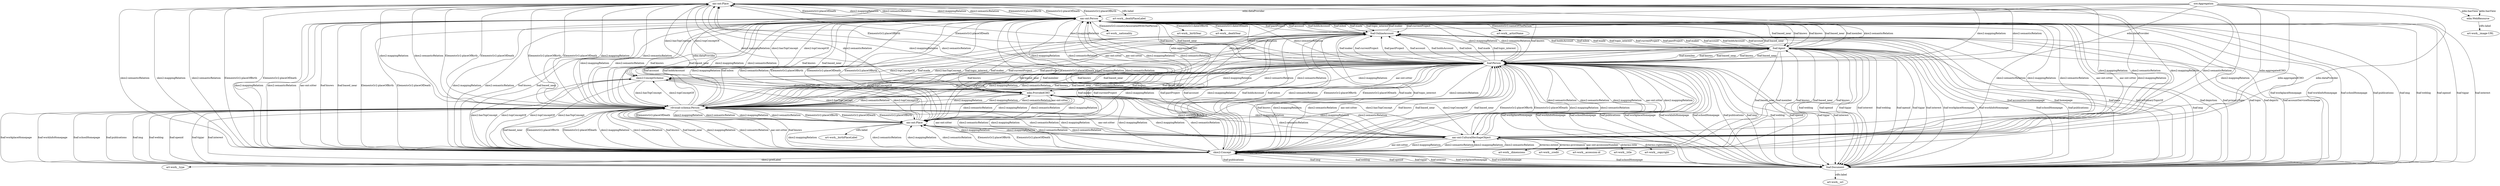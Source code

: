 digraph {
  "art-work__deathPlaceLabel" [type=attribute_name,label="art-work__deathPlaceLabel"]
  "aac-ont:Place2" [type=class_uri,label="aac-ont:Place"]
  "art-work__nationality" [type=attribute_name,label="art-work__nationality"]
  "aac-ont:Person1" [type=class_uri,label="aac-ont:Person"]
  "art-work__image-URL" [type=attribute_name,label="art-work__image-URL"]
  "edm:WebResource1" [type=class_uri,label="edm:WebResource"]
  "art-work__credit" [type=attribute_name,label="art-work__credit"]
  "aac-ont:CulturalHeritageObject1" [type=class_uri,label="aac-ont:CulturalHeritageObject"]
  "art-work__accession-id" [type=attribute_name,label="art-work__accession-id"]
  "art-work__copyright" [type=attribute_name,label="art-work__copyright"]
  "art-work__dimensions" [type=attribute_name,label="art-work__dimensions"]
  "art-work__type" [type=attribute_name,label="art-work__type"]
  "skos2:Concept1" [type=class_uri,label="skos2:Concept"]
  "art-work__birthYear" [type=attribute_name,label="art-work__birthYear"]
  "art-work__deathYear" [type=attribute_name,label="art-work__deathYear"]
  "art-work__url" [type=attribute_name,label="art-work__url"]
  "foaf:Document1" [type=class_uri,label="foaf:Document"]
  "art-work__artistName" [type=attribute_name,label="art-work__artistName"]
  "art-work__title" [type=attribute_name,label="art-work__title"]
  "art-work__birthPlaceLabel" [type=attribute_name,label="art-work__birthPlaceLabel"]
  "aac-ont:Place1" [type=class_uri,label="aac-ont:Place"]
  "rdvocab-schema:Person" [type=class_uri,label="rdvocab-schema:Person"]
  "edm:ProvidedCHO" [type=class_uri,label="edm:ProvidedCHO"]
  "ore:Aggregation" [type=class_uri,label="ore:Aggregation"]
  "skos2:ConceptScheme" [type=class_uri,label="skos2:ConceptScheme"]
  "foaf:Person" [type=class_uri,label="foaf:Person"]
  "foaf:Agent" [type=class_uri,label="foaf:Agent"]
  "foaf:OnlineAccount" [type=class_uri,label="foaf:OnlineAccount"]
  "aac-ont:Place2" -> "art-work__deathPlaceLabel" [label="rdfs:label",type=st_property_uri]
  "aac-ont:Person1" -> "art-work__nationality" [label="ElementsGr2:countryAssociatedWithThePerson",type=st_property_uri]
  "edm:WebResource1" -> "art-work__image-URL" [label="rdfs:label",type=st_property_uri]
  "aac-ont:CulturalHeritageObject1" -> "art-work__credit" [label="dcterms:provenance",type=st_property_uri]
  "aac-ont:CulturalHeritageObject1" -> "art-work__accession-id" [label="aac-ont:accessionNumber",type=st_property_uri]
  "aac-ont:CulturalHeritageObject1" -> "art-work__copyright" [label="dcterms:rightsHolder",type=st_property_uri]
  "aac-ont:CulturalHeritageObject1" -> "art-work__dimensions" [label="dcterms:extent",type=st_property_uri]
  "skos2:Concept1" -> "art-work__type" [label="skos2:prefLabel",type=st_property_uri]
  "aac-ont:Person1" -> "art-work__birthYear" [label="ElementsGr2:dateOfBirth",type=st_property_uri]
  "aac-ont:Person1" -> "art-work__deathYear" [label="ElementsGr2:dateOfDeath",type=st_property_uri]
  "foaf:Document1" -> "art-work__url" [label="rdfs:label",type=st_property_uri]
  "aac-ont:Person1" -> "art-work__artistName" [label="ElementsGr2:nameOfThePerson",type=st_property_uri]
  "aac-ont:CulturalHeritageObject1" -> "art-work__title" [label="dcterms:title",type=st_property_uri]
  "aac-ont:Place1" -> "art-work__birthPlaceLabel" [label="rdfs:label",type=st_property_uri]
  "aac-ont:Person1" -> "aac-ont:Place2" [label="ElementsGr2:placeOfBirth",type=direct_property_uri,weight=1]
  "aac-ont:Person1" -> "aac-ont:Place1" [label="ElementsGr2:placeOfBirth",type=direct_property_uri,weight=1]
  "aac-ont:Person1" -> "aac-ont:Place2" [label="ElementsGr2:placeOfDeath",type=direct_property_uri,weight=1]
  "aac-ont:Person1" -> "aac-ont:Place1" [label="ElementsGr2:placeOfDeath",type=direct_property_uri,weight=1]
  "rdvocab-schema:Person" -> "aac-ont:Place2" [label="ElementsGr2:placeOfBirth",type=direct_property_uri,weight=1]
  "rdvocab-schema:Person" -> "aac-ont:Place1" [label="ElementsGr2:placeOfBirth",type=direct_property_uri,weight=1]
  "rdvocab-schema:Person" -> "aac-ont:Place2" [label="ElementsGr2:placeOfDeath",type=direct_property_uri,weight=1]
  "rdvocab-schema:Person" -> "aac-ont:Place1" [label="ElementsGr2:placeOfDeath",type=direct_property_uri,weight=1]
  "aac-ont:CulturalHeritageObject1" -> "aac-ont:Person1" [label="aac-ont:sitter",type=direct_property_uri,weight=1]
  "edm:ProvidedCHO" -> "aac-ont:Person1" [label="aac-ont:sitter",type=direct_property_uri,weight=1]
  "ore:Aggregation" -> "edm:WebResource1" [label="edm:hasView",type=direct_property_uri,weight=1]
  "skos2:Concept1" -> "skos2:Concept1" [label="skos2:mappingRelation",type=direct_property_uri,weight=1]
  "skos2:Concept1" -> "skos2:Concept1" [label="skos2:semanticRelation",type=direct_property_uri,weight=1]
  "skos2:Concept1" -> "skos2:ConceptScheme" [label="skos2:topConceptOf",type=direct_property_uri,weight=1]
  "skos2:ConceptScheme" -> "skos2:Concept1" [label="skos2:hasTopConcept",type=direct_property_uri,weight=1]
  "foaf:Person" -> "foaf:Document1" [label="foaf:workplaceHomepage",type=direct_property_uri,weight=1]
  "foaf:Person" -> "foaf:Document1" [label="foaf:workInfoHomepage",type=direct_property_uri,weight=1]
  "foaf:Person" -> "foaf:Document1" [label="foaf:schoolHomepage",type=direct_property_uri,weight=1]
  "foaf:Person" -> "foaf:Document1" [label="foaf:publications",type=direct_property_uri,weight=1]
  "foaf:Agent" -> "foaf:Document1" [label="foaf:weblog",type=direct_property_uri,weight=1]
  "foaf:Agent" -> "foaf:Document1" [label="foaf:openid",type=direct_property_uri,weight=1]
  "foaf:Agent" -> "foaf:Document1" [label="foaf:tipjar",type=direct_property_uri,weight=1]
  "foaf:Agent" -> "foaf:Document1" [label="foaf:interest",type=direct_property_uri,weight=1]
  "foaf:OnlineAccount" -> "foaf:Document1" [label="foaf:accountServiceHomepage",type=direct_property_uri,weight=1]
  "ore:Aggregation" -> "edm:ProvidedCHO" [label="edm:aggregatedCHO",type=direct_property_uri,weight=1]
  "foaf:Person" -> "foaf:Person" [label="foaf:knows",type=direct_property_uri,weight=1]
  "foaf:Agent" -> "foaf:OnlineAccount" [label="foaf:account",type=direct_property_uri,weight=1]
  "foaf:Agent" -> "foaf:OnlineAccount" [label="foaf:holdsAccount",type=direct_property_uri,weight=1]
  "aac-ont:Place2" -> "aac-ont:Person1" [label="skos2:mappingRelation",type=inherited,weight=4]
  "aac-ont:Place1" -> "aac-ont:Person1" [label="skos2:mappingRelation",type=inherited,weight=4]
  "aac-ont:Place2" -> "aac-ont:Person1" [label="skos2:semanticRelation",type=inherited,weight=4]
  "aac-ont:Place1" -> "aac-ont:Person1" [label="skos2:semanticRelation",type=inherited,weight=4]
  "aac-ont:Place2" -> "aac-ont:CulturalHeritageObject1" [label="skos2:mappingRelation",type=inherited,weight=4]
  "aac-ont:Place1" -> "aac-ont:CulturalHeritageObject1" [label="skos2:mappingRelation",type=inherited,weight=4]
  "aac-ont:Place2" -> "aac-ont:CulturalHeritageObject1" [label="skos2:semanticRelation",type=inherited,weight=4]
  "aac-ont:Place1" -> "aac-ont:CulturalHeritageObject1" [label="skos2:semanticRelation",type=inherited,weight=4]
  "aac-ont:Place2" -> "skos2:Concept1" [label="skos2:mappingRelation",type=inherited,weight=4]
  "aac-ont:Place1" -> "skos2:Concept1" [label="skos2:mappingRelation",type=inherited,weight=4]
  "aac-ont:Place2" -> "skos2:Concept1" [label="skos2:semanticRelation",type=inherited,weight=4]
  "aac-ont:Place1" -> "skos2:Concept1" [label="skos2:semanticRelation",type=inherited,weight=4]
  "aac-ont:Place2" -> "rdvocab-schema:Person" [label="skos2:mappingRelation",type=inherited,weight=4]
  "aac-ont:Place1" -> "rdvocab-schema:Person" [label="skos2:mappingRelation",type=inherited,weight=4]
  "aac-ont:Place2" -> "rdvocab-schema:Person" [label="skos2:semanticRelation",type=inherited,weight=4]
  "aac-ont:Place1" -> "rdvocab-schema:Person" [label="skos2:semanticRelation",type=inherited,weight=4]
  "aac-ont:Place2" -> "edm:ProvidedCHO" [label="skos2:mappingRelation",type=inherited,weight=4]
  "aac-ont:Place1" -> "edm:ProvidedCHO" [label="skos2:mappingRelation",type=inherited,weight=4]
  "aac-ont:Place2" -> "edm:ProvidedCHO" [label="skos2:semanticRelation",type=inherited,weight=4]
  "aac-ont:Place1" -> "edm:ProvidedCHO" [label="skos2:semanticRelation",type=inherited,weight=4]
  "aac-ont:Place2" -> "skos2:ConceptScheme" [label="skos2:topConceptOf",type=inherited,weight=4]
  "aac-ont:Place1" -> "skos2:ConceptScheme" [label="skos2:topConceptOf",type=inherited,weight=4]
  "aac-ont:Place2" -> "foaf:Person" [label="skos2:mappingRelation",type=inherited,weight=4]
  "aac-ont:Place1" -> "foaf:Person" [label="skos2:mappingRelation",type=inherited,weight=4]
  "aac-ont:Place2" -> "foaf:Person" [label="skos2:semanticRelation",type=inherited,weight=4]
  "aac-ont:Place1" -> "foaf:Person" [label="skos2:semanticRelation",type=inherited,weight=4]
  "aac-ont:Person1" -> "aac-ont:Place2" [label="ElementsGr2:placeOfBirth",type=inherited,weight=4]
  "aac-ont:Person1" -> "aac-ont:Place1" [label="ElementsGr2:placeOfBirth",type=inherited,weight=4]
  "aac-ont:Person1" -> "aac-ont:Place2" [label="ElementsGr2:placeOfDeath",type=inherited,weight=4]
  "aac-ont:Person1" -> "aac-ont:Place1" [label="ElementsGr2:placeOfDeath",type=inherited,weight=4]
  "aac-ont:Person1" -> "aac-ont:Place2" [label="skos2:mappingRelation",type=inherited,weight=4]
  "aac-ont:Person1" -> "aac-ont:Place1" [label="skos2:mappingRelation",type=inherited,weight=4]
  "aac-ont:Person1" -> "aac-ont:Place2" [label="skos2:semanticRelation",type=inherited,weight=4]
  "aac-ont:Person1" -> "aac-ont:Place1" [label="skos2:semanticRelation",type=inherited,weight=4]
  "aac-ont:Person1" -> "aac-ont:CulturalHeritageObject1" [label="skos2:mappingRelation",type=inherited,weight=4]
  "aac-ont:Person1" -> "aac-ont:CulturalHeritageObject1" [label="skos2:semanticRelation",type=inherited,weight=4]
  "aac-ont:Person1" -> "skos2:Concept1" [label="ElementsGr2:placeOfBirth",type=inherited,weight=4]
  "aac-ont:Person1" -> "skos2:Concept1" [label="ElementsGr2:placeOfDeath",type=inherited,weight=4]
  "aac-ont:Person1" -> "skos2:Concept1" [label="skos2:mappingRelation",type=inherited,weight=4]
  "aac-ont:Person1" -> "skos2:Concept1" [label="skos2:semanticRelation",type=inherited,weight=4]
  "aac-ont:Person1" -> "skos2:Concept1" [label="foaf:knows",type=inherited,weight=4]
  "aac-ont:Person1" -> "skos2:Concept1" [label="foaf:based_near",type=inherited,weight=4]
  "aac-ont:Person1" -> "foaf:Document1" [label="foaf:workplaceHomepage",type=inherited,weight=4]
  "aac-ont:Person1" -> "foaf:Document1" [label="foaf:workInfoHomepage",type=inherited,weight=4]
  "aac-ont:Person1" -> "foaf:Document1" [label="foaf:schoolHomepage",type=inherited,weight=4]
  "aac-ont:Person1" -> "foaf:Document1" [label="foaf:publications",type=inherited,weight=4]
  "aac-ont:Person1" -> "foaf:Document1" [label="foaf:img",type=inherited,weight=4]
  "aac-ont:Person1" -> "foaf:Document1" [label="foaf:weblog",type=inherited,weight=4]
  "aac-ont:Person1" -> "foaf:Document1" [label="foaf:openid",type=inherited,weight=4]
  "aac-ont:Person1" -> "foaf:Document1" [label="foaf:tipjar",type=inherited,weight=4]
  "aac-ont:Person1" -> "foaf:Document1" [label="foaf:interest",type=inherited,weight=4]
  "aac-ont:Person1" -> "rdvocab-schema:Person" [label="skos2:mappingRelation",type=inherited,weight=4]
  "aac-ont:Person1" -> "rdvocab-schema:Person" [label="skos2:semanticRelation",type=inherited,weight=4]
  "aac-ont:Person1" -> "rdvocab-schema:Person" [label="foaf:knows",type=inherited,weight=4]
  "aac-ont:Person1" -> "rdvocab-schema:Person" [label="foaf:based_near",type=inherited,weight=4]
  "aac-ont:Person1" -> "edm:ProvidedCHO" [label="skos2:mappingRelation",type=inherited,weight=4]
  "aac-ont:Person1" -> "edm:ProvidedCHO" [label="skos2:semanticRelation",type=inherited,weight=4]
  "aac-ont:Person1" -> "skos2:ConceptScheme" [label="skos2:topConceptOf",type=inherited,weight=4]
  "aac-ont:Person1" -> "foaf:Person" [label="skos2:mappingRelation",type=inherited,weight=4]
  "aac-ont:Person1" -> "foaf:Person" [label="skos2:semanticRelation",type=inherited,weight=4]
  "aac-ont:Person1" -> "foaf:Person" [label="foaf:knows",type=inherited,weight=4]
  "aac-ont:Person1" -> "foaf:Person" [label="foaf:based_near",type=inherited,weight=4]
  "aac-ont:Person1" -> "foaf:Agent" [label="foaf:knows",type=inherited,weight=4]
  "aac-ont:Person1" -> "foaf:Agent" [label="foaf:based_near",type=inherited,weight=4]
  "aac-ont:Person1" -> "foaf:OnlineAccount" [label="foaf:currentProject",type=inherited,weight=4]
  "aac-ont:Person1" -> "foaf:OnlineAccount" [label="foaf:pastProject",type=inherited,weight=4]
  "aac-ont:Person1" -> "foaf:OnlineAccount" [label="foaf:account",type=inherited,weight=4]
  "aac-ont:Person1" -> "foaf:OnlineAccount" [label="foaf:holdsAccount",type=inherited,weight=4]
  "aac-ont:Person1" -> "foaf:OnlineAccount" [label="foaf:mbox",type=inherited,weight=4]
  "aac-ont:Person1" -> "foaf:OnlineAccount" [label="foaf:made",type=inherited,weight=4]
  "aac-ont:Person1" -> "foaf:OnlineAccount" [label="foaf:topic_interest",type=inherited,weight=4]
  "aac-ont:CulturalHeritageObject1" -> "aac-ont:Place2" [label="skos2:mappingRelation",type=inherited,weight=4]
  "aac-ont:CulturalHeritageObject1" -> "aac-ont:Place1" [label="skos2:mappingRelation",type=inherited,weight=4]
  "aac-ont:CulturalHeritageObject1" -> "aac-ont:Place2" [label="skos2:semanticRelation",type=inherited,weight=4]
  "aac-ont:CulturalHeritageObject1" -> "aac-ont:Place1" [label="skos2:semanticRelation",type=inherited,weight=4]
  "aac-ont:CulturalHeritageObject1" -> "aac-ont:Person1" [label="aac-ont:sitter",type=inherited,weight=4]
  "aac-ont:CulturalHeritageObject1" -> "aac-ont:Person1" [label="skos2:mappingRelation",type=inherited,weight=4]
  "aac-ont:CulturalHeritageObject1" -> "aac-ont:Person1" [label="skos2:semanticRelation",type=inherited,weight=4]
  "aac-ont:CulturalHeritageObject1" -> "skos2:Concept1" [label="aac-ont:sitter",type=inherited,weight=4]
  "aac-ont:CulturalHeritageObject1" -> "skos2:Concept1" [label="skos2:mappingRelation",type=inherited,weight=4]
  "aac-ont:CulturalHeritageObject1" -> "skos2:Concept1" [label="skos2:semanticRelation",type=inherited,weight=4]
  "aac-ont:CulturalHeritageObject1" -> "rdvocab-schema:Person" [label="aac-ont:sitter",type=inherited,weight=4]
  "aac-ont:CulturalHeritageObject1" -> "rdvocab-schema:Person" [label="skos2:mappingRelation",type=inherited,weight=4]
  "aac-ont:CulturalHeritageObject1" -> "rdvocab-schema:Person" [label="skos2:semanticRelation",type=inherited,weight=4]
  "aac-ont:CulturalHeritageObject1" -> "edm:ProvidedCHO" [label="skos2:mappingRelation",type=inherited,weight=4]
  "aac-ont:CulturalHeritageObject1" -> "edm:ProvidedCHO" [label="skos2:semanticRelation",type=inherited,weight=4]
  "aac-ont:CulturalHeritageObject1" -> "skos2:ConceptScheme" [label="skos2:topConceptOf",type=inherited,weight=4]
  "aac-ont:CulturalHeritageObject1" -> "foaf:Person" [label="aac-ont:sitter",type=inherited,weight=4]
  "aac-ont:CulturalHeritageObject1" -> "foaf:Person" [label="skos2:mappingRelation",type=inherited,weight=4]
  "aac-ont:CulturalHeritageObject1" -> "foaf:Person" [label="skos2:semanticRelation",type=inherited,weight=4]
  "skos2:Concept1" -> "aac-ont:Place2" [label="skos2:mappingRelation",type=inherited,weight=4]
  "skos2:Concept1" -> "aac-ont:Place1" [label="skos2:mappingRelation",type=inherited,weight=4]
  "skos2:Concept1" -> "aac-ont:Place2" [label="skos2:semanticRelation",type=inherited,weight=4]
  "skos2:Concept1" -> "aac-ont:Place1" [label="skos2:semanticRelation",type=inherited,weight=4]
  "skos2:Concept1" -> "aac-ont:Place2" [label="ElementsGr2:placeOfBirth",type=inherited,weight=4]
  "skos2:Concept1" -> "aac-ont:Place1" [label="ElementsGr2:placeOfBirth",type=inherited,weight=4]
  "skos2:Concept1" -> "aac-ont:Place2" [label="ElementsGr2:placeOfDeath",type=inherited,weight=4]
  "skos2:Concept1" -> "aac-ont:Place1" [label="ElementsGr2:placeOfDeath",type=inherited,weight=4]
  "skos2:Concept1" -> "aac-ont:Person1" [label="skos2:mappingRelation",type=inherited,weight=4]
  "skos2:Concept1" -> "aac-ont:Person1" [label="skos2:semanticRelation",type=inherited,weight=4]
  "skos2:Concept1" -> "aac-ont:Person1" [label="aac-ont:sitter",type=inherited,weight=4]
  "skos2:Concept1" -> "aac-ont:Person1" [label="foaf:knows",type=inherited,weight=4]
  "skos2:Concept1" -> "aac-ont:Person1" [label="foaf:based_near",type=inherited,weight=4]
  "skos2:Concept1" -> "aac-ont:CulturalHeritageObject1" [label="skos2:mappingRelation",type=inherited,weight=4]
  "skos2:Concept1" -> "aac-ont:CulturalHeritageObject1" [label="skos2:semanticRelation",type=inherited,weight=4]
  "skos2:Concept1" -> "foaf:Document1" [label="foaf:workplaceHomepage",type=inherited,weight=4]
  "skos2:Concept1" -> "foaf:Document1" [label="foaf:workInfoHomepage",type=inherited,weight=4]
  "skos2:Concept1" -> "foaf:Document1" [label="foaf:schoolHomepage",type=inherited,weight=4]
  "skos2:Concept1" -> "foaf:Document1" [label="foaf:publications",type=inherited,weight=4]
  "skos2:Concept1" -> "foaf:Document1" [label="foaf:img",type=inherited,weight=4]
  "skos2:Concept1" -> "foaf:Document1" [label="foaf:weblog",type=inherited,weight=4]
  "skos2:Concept1" -> "foaf:Document1" [label="foaf:openid",type=inherited,weight=4]
  "skos2:Concept1" -> "foaf:Document1" [label="foaf:tipjar",type=inherited,weight=4]
  "skos2:Concept1" -> "foaf:Document1" [label="foaf:interest",type=inherited,weight=4]
  "skos2:Concept1" -> "rdvocab-schema:Person" [label="skos2:mappingRelation",type=inherited,weight=4]
  "skos2:Concept1" -> "rdvocab-schema:Person" [label="skos2:semanticRelation",type=inherited,weight=4]
  "skos2:Concept1" -> "rdvocab-schema:Person" [label="aac-ont:sitter",type=inherited,weight=4]
  "skos2:Concept1" -> "rdvocab-schema:Person" [label="foaf:knows",type=inherited,weight=4]
  "skos2:Concept1" -> "rdvocab-schema:Person" [label="foaf:based_near",type=inherited,weight=4]
  "skos2:Concept1" -> "edm:ProvidedCHO" [label="skos2:mappingRelation",type=inherited,weight=4]
  "skos2:Concept1" -> "edm:ProvidedCHO" [label="skos2:semanticRelation",type=inherited,weight=4]
  "skos2:Concept1" -> "skos2:ConceptScheme" [label="skos2:topConceptOf",type=inherited,weight=4]
  "skos2:Concept1" -> "foaf:Person" [label="skos2:mappingRelation",type=inherited,weight=4]
  "skos2:Concept1" -> "foaf:Person" [label="skos2:semanticRelation",type=inherited,weight=4]
  "skos2:Concept1" -> "foaf:Person" [label="aac-ont:sitter",type=inherited,weight=4]
  "skos2:Concept1" -> "foaf:Person" [label="foaf:knows",type=inherited,weight=4]
  "skos2:Concept1" -> "foaf:Person" [label="foaf:based_near",type=inherited,weight=4]
  "skos2:Concept1" -> "foaf:Agent" [label="foaf:knows",type=inherited,weight=4]
  "skos2:Concept1" -> "foaf:Agent" [label="foaf:based_near",type=inherited,weight=4]
  "skos2:Concept1" -> "foaf:OnlineAccount" [label="foaf:currentProject",type=inherited,weight=4]
  "skos2:Concept1" -> "foaf:OnlineAccount" [label="foaf:pastProject",type=inherited,weight=4]
  "skos2:Concept1" -> "foaf:OnlineAccount" [label="foaf:account",type=inherited,weight=4]
  "skos2:Concept1" -> "foaf:OnlineAccount" [label="foaf:holdsAccount",type=inherited,weight=4]
  "skos2:Concept1" -> "foaf:OnlineAccount" [label="foaf:mbox",type=inherited,weight=4]
  "skos2:Concept1" -> "foaf:OnlineAccount" [label="foaf:made",type=inherited,weight=4]
  "skos2:Concept1" -> "foaf:OnlineAccount" [label="foaf:topic_interest",type=inherited,weight=4]
  "foaf:Document1" -> "foaf:OnlineAccount" [label="foaf:primaryTopic",type=inherited,weight=4]
  "foaf:Document1" -> "foaf:OnlineAccount" [label="foaf:topic",type=inherited,weight=4]
  "foaf:Document1" -> "foaf:OnlineAccount" [label="foaf:depicts",type=inherited,weight=4]
  "rdvocab-schema:Person" -> "aac-ont:Place2" [label="ElementsGr2:placeOfBirth",type=inherited,weight=4]
  "rdvocab-schema:Person" -> "aac-ont:Place1" [label="ElementsGr2:placeOfBirth",type=inherited,weight=4]
  "rdvocab-schema:Person" -> "aac-ont:Place2" [label="ElementsGr2:placeOfDeath",type=inherited,weight=4]
  "rdvocab-schema:Person" -> "aac-ont:Place1" [label="ElementsGr2:placeOfDeath",type=inherited,weight=4]
  "rdvocab-schema:Person" -> "aac-ont:Place2" [label="skos2:mappingRelation",type=inherited,weight=4]
  "rdvocab-schema:Person" -> "aac-ont:Place1" [label="skos2:mappingRelation",type=inherited,weight=4]
  "rdvocab-schema:Person" -> "aac-ont:Place2" [label="skos2:semanticRelation",type=inherited,weight=4]
  "rdvocab-schema:Person" -> "aac-ont:Place1" [label="skos2:semanticRelation",type=inherited,weight=4]
  "rdvocab-schema:Person" -> "aac-ont:Person1" [label="skos2:mappingRelation",type=inherited,weight=4]
  "rdvocab-schema:Person" -> "aac-ont:Person1" [label="skos2:semanticRelation",type=inherited,weight=4]
  "rdvocab-schema:Person" -> "aac-ont:Person1" [label="foaf:knows",type=inherited,weight=4]
  "rdvocab-schema:Person" -> "aac-ont:Person1" [label="foaf:based_near",type=inherited,weight=4]
  "rdvocab-schema:Person" -> "aac-ont:CulturalHeritageObject1" [label="skos2:mappingRelation",type=inherited,weight=4]
  "rdvocab-schema:Person" -> "aac-ont:CulturalHeritageObject1" [label="skos2:semanticRelation",type=inherited,weight=4]
  "rdvocab-schema:Person" -> "skos2:Concept1" [label="ElementsGr2:placeOfBirth",type=inherited,weight=4]
  "rdvocab-schema:Person" -> "skos2:Concept1" [label="ElementsGr2:placeOfDeath",type=inherited,weight=4]
  "rdvocab-schema:Person" -> "skos2:Concept1" [label="skos2:mappingRelation",type=inherited,weight=4]
  "rdvocab-schema:Person" -> "skos2:Concept1" [label="skos2:semanticRelation",type=inherited,weight=4]
  "rdvocab-schema:Person" -> "skos2:Concept1" [label="foaf:knows",type=inherited,weight=4]
  "rdvocab-schema:Person" -> "skos2:Concept1" [label="foaf:based_near",type=inherited,weight=4]
  "rdvocab-schema:Person" -> "foaf:Document1" [label="foaf:workplaceHomepage",type=inherited,weight=4]
  "rdvocab-schema:Person" -> "foaf:Document1" [label="foaf:workInfoHomepage",type=inherited,weight=4]
  "rdvocab-schema:Person" -> "foaf:Document1" [label="foaf:schoolHomepage",type=inherited,weight=4]
  "rdvocab-schema:Person" -> "foaf:Document1" [label="foaf:publications",type=inherited,weight=4]
  "rdvocab-schema:Person" -> "foaf:Document1" [label="foaf:img",type=inherited,weight=4]
  "rdvocab-schema:Person" -> "foaf:Document1" [label="foaf:weblog",type=inherited,weight=4]
  "rdvocab-schema:Person" -> "foaf:Document1" [label="foaf:openid",type=inherited,weight=4]
  "rdvocab-schema:Person" -> "foaf:Document1" [label="foaf:tipjar",type=inherited,weight=4]
  "rdvocab-schema:Person" -> "foaf:Document1" [label="foaf:interest",type=inherited,weight=4]
  "rdvocab-schema:Person" -> "edm:ProvidedCHO" [label="skos2:mappingRelation",type=inherited,weight=4]
  "rdvocab-schema:Person" -> "edm:ProvidedCHO" [label="skos2:semanticRelation",type=inherited,weight=4]
  "rdvocab-schema:Person" -> "skos2:ConceptScheme" [label="skos2:topConceptOf",type=inherited,weight=4]
  "rdvocab-schema:Person" -> "foaf:Person" [label="skos2:mappingRelation",type=inherited,weight=4]
  "rdvocab-schema:Person" -> "foaf:Person" [label="skos2:semanticRelation",type=inherited,weight=4]
  "rdvocab-schema:Person" -> "foaf:Person" [label="foaf:knows",type=inherited,weight=4]
  "rdvocab-schema:Person" -> "foaf:Person" [label="foaf:based_near",type=inherited,weight=4]
  "rdvocab-schema:Person" -> "foaf:Agent" [label="foaf:knows",type=inherited,weight=4]
  "rdvocab-schema:Person" -> "foaf:Agent" [label="foaf:based_near",type=inherited,weight=4]
  "rdvocab-schema:Person" -> "foaf:OnlineAccount" [label="foaf:currentProject",type=inherited,weight=4]
  "rdvocab-schema:Person" -> "foaf:OnlineAccount" [label="foaf:pastProject",type=inherited,weight=4]
  "rdvocab-schema:Person" -> "foaf:OnlineAccount" [label="foaf:account",type=inherited,weight=4]
  "rdvocab-schema:Person" -> "foaf:OnlineAccount" [label="foaf:holdsAccount",type=inherited,weight=4]
  "rdvocab-schema:Person" -> "foaf:OnlineAccount" [label="foaf:mbox",type=inherited,weight=4]
  "rdvocab-schema:Person" -> "foaf:OnlineAccount" [label="foaf:made",type=inherited,weight=4]
  "rdvocab-schema:Person" -> "foaf:OnlineAccount" [label="foaf:topic_interest",type=inherited,weight=4]
  "edm:ProvidedCHO" -> "aac-ont:Place2" [label="skos2:mappingRelation",type=inherited,weight=4]
  "edm:ProvidedCHO" -> "aac-ont:Place1" [label="skos2:mappingRelation",type=inherited,weight=4]
  "edm:ProvidedCHO" -> "aac-ont:Place2" [label="skos2:semanticRelation",type=inherited,weight=4]
  "edm:ProvidedCHO" -> "aac-ont:Place1" [label="skos2:semanticRelation",type=inherited,weight=4]
  "edm:ProvidedCHO" -> "aac-ont:Person1" [label="aac-ont:sitter",type=inherited,weight=4]
  "edm:ProvidedCHO" -> "aac-ont:Person1" [label="skos2:mappingRelation",type=inherited,weight=4]
  "edm:ProvidedCHO" -> "aac-ont:Person1" [label="skos2:semanticRelation",type=inherited,weight=4]
  "edm:ProvidedCHO" -> "aac-ont:CulturalHeritageObject1" [label="skos2:mappingRelation",type=inherited,weight=4]
  "edm:ProvidedCHO" -> "aac-ont:CulturalHeritageObject1" [label="skos2:semanticRelation",type=inherited,weight=4]
  "edm:ProvidedCHO" -> "skos2:Concept1" [label="aac-ont:sitter",type=inherited,weight=4]
  "edm:ProvidedCHO" -> "skos2:Concept1" [label="skos2:mappingRelation",type=inherited,weight=4]
  "edm:ProvidedCHO" -> "skos2:Concept1" [label="skos2:semanticRelation",type=inherited,weight=4]
  "edm:ProvidedCHO" -> "rdvocab-schema:Person" [label="aac-ont:sitter",type=inherited,weight=4]
  "edm:ProvidedCHO" -> "rdvocab-schema:Person" [label="skos2:mappingRelation",type=inherited,weight=4]
  "edm:ProvidedCHO" -> "rdvocab-schema:Person" [label="skos2:semanticRelation",type=inherited,weight=4]
  "edm:ProvidedCHO" -> "skos2:ConceptScheme" [label="skos2:topConceptOf",type=inherited,weight=4]
  "edm:ProvidedCHO" -> "foaf:Person" [label="aac-ont:sitter",type=inherited,weight=4]
  "edm:ProvidedCHO" -> "foaf:Person" [label="skos2:mappingRelation",type=inherited,weight=4]
  "edm:ProvidedCHO" -> "foaf:Person" [label="skos2:semanticRelation",type=inherited,weight=4]
  "ore:Aggregation" -> "aac-ont:Person1" [label="edm:dataProvider",type=inherited,weight=4]
  "ore:Aggregation" -> "edm:WebResource1" [label="edm:hasView",type=inherited,weight=4]
  "ore:Aggregation" -> "aac-ont:CulturalHeritageObject1" [label="edm:aggregatedCHO",type=inherited,weight=4]
  "ore:Aggregation" -> "skos2:Concept1" [label="edm:aggregatedCHO",type=inherited,weight=4]
  "ore:Aggregation" -> "skos2:Concept1" [label="edm:dataProvider",type=inherited,weight=4]
  "ore:Aggregation" -> "rdvocab-schema:Person" [label="edm:dataProvider",type=inherited,weight=4]
  "ore:Aggregation" -> "edm:ProvidedCHO" [label="edm:aggregatedCHO",type=inherited,weight=4]
  "ore:Aggregation" -> "foaf:Person" [label="edm:dataProvider",type=inherited,weight=4]
  "skos2:ConceptScheme" -> "aac-ont:Place2" [label="skos2:hasTopConcept",type=inherited,weight=4]
  "skos2:ConceptScheme" -> "aac-ont:Place1" [label="skos2:hasTopConcept",type=inherited,weight=4]
  "skos2:ConceptScheme" -> "aac-ont:Person1" [label="skos2:hasTopConcept",type=inherited,weight=4]
  "skos2:ConceptScheme" -> "aac-ont:CulturalHeritageObject1" [label="skos2:hasTopConcept",type=inherited,weight=4]
  "skos2:ConceptScheme" -> "skos2:Concept1" [label="skos2:hasTopConcept",type=inherited,weight=4]
  "skos2:ConceptScheme" -> "rdvocab-schema:Person" [label="skos2:hasTopConcept",type=inherited,weight=4]
  "skos2:ConceptScheme" -> "edm:ProvidedCHO" [label="skos2:hasTopConcept",type=inherited,weight=4]
  "skos2:ConceptScheme" -> "foaf:Person" [label="skos2:hasTopConcept",type=inherited,weight=4]
  "foaf:Person" -> "aac-ont:Place2" [label="ElementsGr2:placeOfBirth",type=inherited,weight=4]
  "foaf:Person" -> "aac-ont:Place1" [label="ElementsGr2:placeOfBirth",type=inherited,weight=4]
  "foaf:Person" -> "aac-ont:Place2" [label="ElementsGr2:placeOfDeath",type=inherited,weight=4]
  "foaf:Person" -> "aac-ont:Place1" [label="ElementsGr2:placeOfDeath",type=inherited,weight=4]
  "foaf:Person" -> "aac-ont:Place2" [label="skos2:mappingRelation",type=inherited,weight=4]
  "foaf:Person" -> "aac-ont:Place1" [label="skos2:mappingRelation",type=inherited,weight=4]
  "foaf:Person" -> "aac-ont:Place2" [label="skos2:semanticRelation",type=inherited,weight=4]
  "foaf:Person" -> "aac-ont:Place1" [label="skos2:semanticRelation",type=inherited,weight=4]
  "foaf:Person" -> "aac-ont:Person1" [label="foaf:knows",type=inherited,weight=4]
  "foaf:Person" -> "aac-ont:Person1" [label="foaf:based_near",type=inherited,weight=4]
  "foaf:Person" -> "aac-ont:Person1" [label="skos2:mappingRelation",type=inherited,weight=4]
  "foaf:Person" -> "aac-ont:Person1" [label="skos2:semanticRelation",type=inherited,weight=4]
  "foaf:Person" -> "aac-ont:CulturalHeritageObject1" [label="skos2:mappingRelation",type=inherited,weight=4]
  "foaf:Person" -> "aac-ont:CulturalHeritageObject1" [label="skos2:semanticRelation",type=inherited,weight=4]
  "foaf:Person" -> "skos2:Concept1" [label="foaf:knows",type=inherited,weight=4]
  "foaf:Person" -> "skos2:Concept1" [label="foaf:based_near",type=inherited,weight=4]
  "foaf:Person" -> "skos2:Concept1" [label="ElementsGr2:placeOfBirth",type=inherited,weight=4]
  "foaf:Person" -> "skos2:Concept1" [label="ElementsGr2:placeOfDeath",type=inherited,weight=4]
  "foaf:Person" -> "skos2:Concept1" [label="skos2:mappingRelation",type=inherited,weight=4]
  "foaf:Person" -> "skos2:Concept1" [label="skos2:semanticRelation",type=inherited,weight=4]
  "foaf:Person" -> "foaf:Document1" [label="foaf:workplaceHomepage",type=inherited,weight=4]
  "foaf:Person" -> "foaf:Document1" [label="foaf:workInfoHomepage",type=inherited,weight=4]
  "foaf:Person" -> "foaf:Document1" [label="foaf:schoolHomepage",type=inherited,weight=4]
  "foaf:Person" -> "foaf:Document1" [label="foaf:publications",type=inherited,weight=4]
  "foaf:Person" -> "foaf:Document1" [label="foaf:img",type=inherited,weight=4]
  "foaf:Person" -> "foaf:Document1" [label="foaf:weblog",type=inherited,weight=4]
  "foaf:Person" -> "foaf:Document1" [label="foaf:openid",type=inherited,weight=4]
  "foaf:Person" -> "foaf:Document1" [label="foaf:tipjar",type=inherited,weight=4]
  "foaf:Person" -> "foaf:Document1" [label="foaf:interest",type=inherited,weight=4]
  "foaf:Person" -> "rdvocab-schema:Person" [label="foaf:knows",type=inherited,weight=4]
  "foaf:Person" -> "rdvocab-schema:Person" [label="foaf:based_near",type=inherited,weight=4]
  "foaf:Person" -> "rdvocab-schema:Person" [label="skos2:mappingRelation",type=inherited,weight=4]
  "foaf:Person" -> "rdvocab-schema:Person" [label="skos2:semanticRelation",type=inherited,weight=4]
  "foaf:Person" -> "edm:ProvidedCHO" [label="skos2:mappingRelation",type=inherited,weight=4]
  "foaf:Person" -> "edm:ProvidedCHO" [label="skos2:semanticRelation",type=inherited,weight=4]
  "foaf:Person" -> "skos2:ConceptScheme" [label="skos2:topConceptOf",type=inherited,weight=4]
  "foaf:Person" -> "foaf:Agent" [label="foaf:knows",type=inherited,weight=4]
  "foaf:Person" -> "foaf:Agent" [label="foaf:based_near",type=inherited,weight=4]
  "foaf:Person" -> "foaf:OnlineAccount" [label="foaf:currentProject",type=inherited,weight=4]
  "foaf:Person" -> "foaf:OnlineAccount" [label="foaf:pastProject",type=inherited,weight=4]
  "foaf:Person" -> "foaf:OnlineAccount" [label="foaf:account",type=inherited,weight=4]
  "foaf:Person" -> "foaf:OnlineAccount" [label="foaf:holdsAccount",type=inherited,weight=4]
  "foaf:Person" -> "foaf:OnlineAccount" [label="foaf:mbox",type=inherited,weight=4]
  "foaf:Person" -> "foaf:OnlineAccount" [label="foaf:made",type=inherited,weight=4]
  "foaf:Person" -> "foaf:OnlineAccount" [label="foaf:topic_interest",type=inherited,weight=4]
  "foaf:Agent" -> "aac-ont:Person1" [label="foaf:knows",type=inherited,weight=4]
  "foaf:Agent" -> "aac-ont:Person1" [label="foaf:based_near",type=inherited,weight=4]
  "foaf:Agent" -> "aac-ont:Person1" [label="foaf:member",type=inherited,weight=4]
  "foaf:Agent" -> "skos2:Concept1" [label="foaf:knows",type=inherited,weight=4]
  "foaf:Agent" -> "skos2:Concept1" [label="foaf:based_near",type=inherited,weight=4]
  "foaf:Agent" -> "skos2:Concept1" [label="foaf:member",type=inherited,weight=4]
  "foaf:Agent" -> "foaf:Document1" [label="foaf:weblog",type=inherited,weight=4]
  "foaf:Agent" -> "foaf:Document1" [label="foaf:openid",type=inherited,weight=4]
  "foaf:Agent" -> "foaf:Document1" [label="foaf:tipjar",type=inherited,weight=4]
  "foaf:Agent" -> "foaf:Document1" [label="foaf:interest",type=inherited,weight=4]
  "foaf:Agent" -> "foaf:Document1" [label="foaf:workplaceHomepage",type=inherited,weight=4]
  "foaf:Agent" -> "foaf:Document1" [label="foaf:workInfoHomepage",type=inherited,weight=4]
  "foaf:Agent" -> "foaf:Document1" [label="foaf:schoolHomepage",type=inherited,weight=4]
  "foaf:Agent" -> "foaf:Document1" [label="foaf:publications",type=inherited,weight=4]
  "foaf:Agent" -> "foaf:Document1" [label="foaf:img",type=inherited,weight=4]
  "foaf:Agent" -> "rdvocab-schema:Person" [label="foaf:knows",type=inherited,weight=4]
  "foaf:Agent" -> "rdvocab-schema:Person" [label="foaf:based_near",type=inherited,weight=4]
  "foaf:Agent" -> "rdvocab-schema:Person" [label="foaf:member",type=inherited,weight=4]
  "foaf:Agent" -> "foaf:Person" [label="foaf:knows",type=inherited,weight=4]
  "foaf:Agent" -> "foaf:Person" [label="foaf:based_near",type=inherited,weight=4]
  "foaf:Agent" -> "foaf:Person" [label="foaf:member",type=inherited,weight=4]
  "foaf:Agent" -> "foaf:OnlineAccount" [label="foaf:account",type=inherited,weight=4]
  "foaf:Agent" -> "foaf:OnlineAccount" [label="foaf:holdsAccount",type=inherited,weight=4]
  "foaf:Agent" -> "foaf:OnlineAccount" [label="foaf:mbox",type=inherited,weight=4]
  "foaf:Agent" -> "foaf:OnlineAccount" [label="foaf:made",type=inherited,weight=4]
  "foaf:Agent" -> "foaf:OnlineAccount" [label="foaf:topic_interest",type=inherited,weight=4]
  "foaf:Agent" -> "foaf:OnlineAccount" [label="foaf:currentProject",type=inherited,weight=4]
  "foaf:Agent" -> "foaf:OnlineAccount" [label="foaf:pastProject",type=inherited,weight=4]
  "foaf:OnlineAccount" -> "aac-ont:Person1" [label="foaf:maker",type=inherited,weight=4]
  "foaf:OnlineAccount" -> "skos2:Concept1" [label="foaf:maker",type=inherited,weight=4]
  "foaf:OnlineAccount" -> "foaf:Document1" [label="foaf:accountServiceHomepage",type=inherited,weight=4]
  "foaf:OnlineAccount" -> "foaf:Document1" [label="foaf:homepage",type=inherited,weight=4]
  "foaf:OnlineAccount" -> "foaf:Document1" [label="foaf:page",type=inherited,weight=4]
  "foaf:OnlineAccount" -> "foaf:Document1" [label="foaf:isPrimaryTopicOf",type=inherited,weight=4]
  "foaf:OnlineAccount" -> "foaf:Document1" [label="foaf:depiction",type=inherited,weight=4]
  "foaf:OnlineAccount" -> "rdvocab-schema:Person" [label="foaf:maker",type=inherited,weight=4]
  "foaf:OnlineAccount" -> "foaf:Person" [label="foaf:maker",type=inherited,weight=4]
  "foaf:OnlineAccount" -> "foaf:Agent" [label="foaf:maker",type=inherited,weight=4]
}
